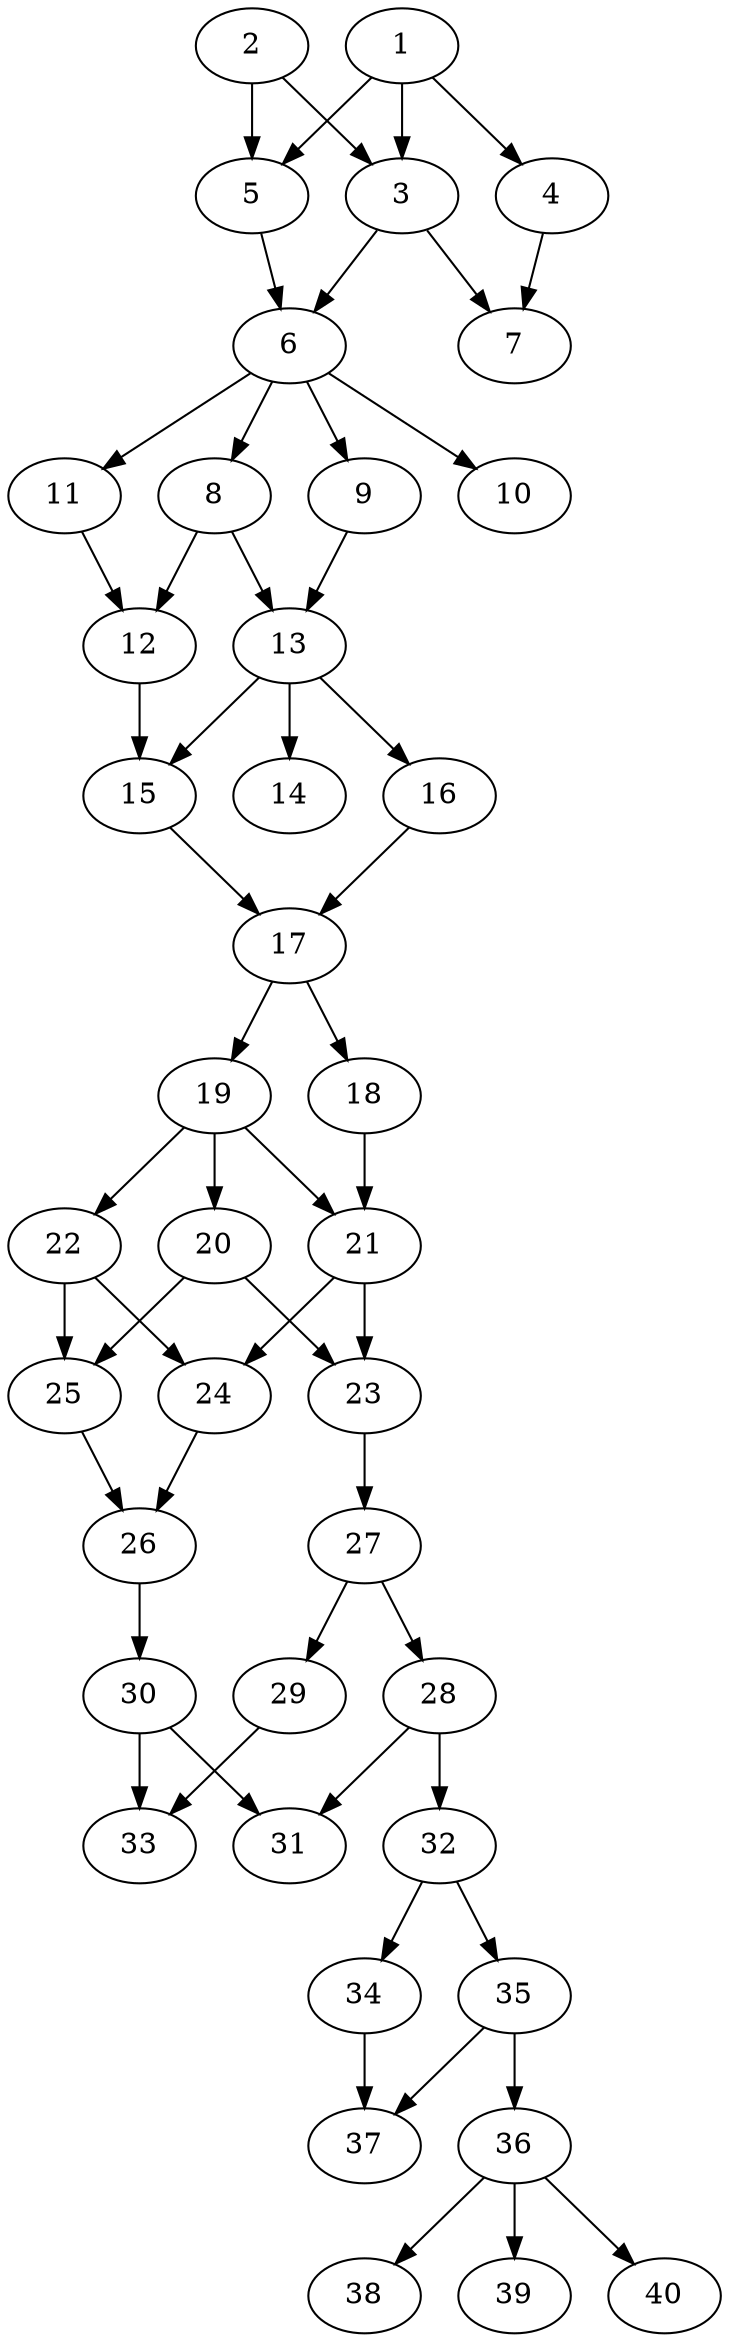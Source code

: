 // DAG automatically generated by daggen at Thu Oct  3 14:06:49 2019
// ./daggen --dot -n 40 --ccr 0.3 --fat 0.3 --regular 0.5 --density 0.6 --mindata 5242880 --maxdata 52428800 
digraph G {
  1 [size="31375360", alpha="0.01", expect_size="9412608"] 
  1 -> 3 [size ="9412608"]
  1 -> 4 [size ="9412608"]
  1 -> 5 [size ="9412608"]
  2 [size="124204373", alpha="0.14", expect_size="37261312"] 
  2 -> 3 [size ="37261312"]
  2 -> 5 [size ="37261312"]
  3 [size="152763733", alpha="0.15", expect_size="45829120"] 
  3 -> 6 [size ="45829120"]
  3 -> 7 [size ="45829120"]
  4 [size="161157120", alpha="0.01", expect_size="48347136"] 
  4 -> 7 [size ="48347136"]
  5 [size="115220480", alpha="0.16", expect_size="34566144"] 
  5 -> 6 [size ="34566144"]
  6 [size="158559573", alpha="0.05", expect_size="47567872"] 
  6 -> 8 [size ="47567872"]
  6 -> 9 [size ="47567872"]
  6 -> 10 [size ="47567872"]
  6 -> 11 [size ="47567872"]
  7 [size="135191893", alpha="0.15", expect_size="40557568"] 
  8 [size="147445760", alpha="0.05", expect_size="44233728"] 
  8 -> 12 [size ="44233728"]
  8 -> 13 [size ="44233728"]
  9 [size="74222933", alpha="0.18", expect_size="22266880"] 
  9 -> 13 [size ="22266880"]
  10 [size="155050667", alpha="0.03", expect_size="46515200"] 
  11 [size="137058987", alpha="0.09", expect_size="41117696"] 
  11 -> 12 [size ="41117696"]
  12 [size="145029120", alpha="0.09", expect_size="43508736"] 
  12 -> 15 [size ="43508736"]
  13 [size="95341227", alpha="0.05", expect_size="28602368"] 
  13 -> 14 [size ="28602368"]
  13 -> 15 [size ="28602368"]
  13 -> 16 [size ="28602368"]
  14 [size="54992213", alpha="0.01", expect_size="16497664"] 
  15 [size="63143253", alpha="0.08", expect_size="18942976"] 
  15 -> 17 [size ="18942976"]
  16 [size="32723627", alpha="0.05", expect_size="9817088"] 
  16 -> 17 [size ="9817088"]
  17 [size="68717227", alpha="0.10", expect_size="20615168"] 
  17 -> 18 [size ="20615168"]
  17 -> 19 [size ="20615168"]
  18 [size="29525333", alpha="0.04", expect_size="8857600"] 
  18 -> 21 [size ="8857600"]
  19 [size="70912000", alpha="0.02", expect_size="21273600"] 
  19 -> 20 [size ="21273600"]
  19 -> 21 [size ="21273600"]
  19 -> 22 [size ="21273600"]
  20 [size="58139307", alpha="0.08", expect_size="17441792"] 
  20 -> 23 [size ="17441792"]
  20 -> 25 [size ="17441792"]
  21 [size="78124373", alpha="0.16", expect_size="23437312"] 
  21 -> 23 [size ="23437312"]
  21 -> 24 [size ="23437312"]
  22 [size="148288853", alpha="0.18", expect_size="44486656"] 
  22 -> 24 [size ="44486656"]
  22 -> 25 [size ="44486656"]
  23 [size="60818773", alpha="0.17", expect_size="18245632"] 
  23 -> 27 [size ="18245632"]
  24 [size="98358613", alpha="0.14", expect_size="29507584"] 
  24 -> 26 [size ="29507584"]
  25 [size="107758933", alpha="0.04", expect_size="32327680"] 
  25 -> 26 [size ="32327680"]
  26 [size="170086400", alpha="0.12", expect_size="51025920"] 
  26 -> 30 [size ="51025920"]
  27 [size="54937600", alpha="0.14", expect_size="16481280"] 
  27 -> 28 [size ="16481280"]
  27 -> 29 [size ="16481280"]
  28 [size="136570880", alpha="0.13", expect_size="40971264"] 
  28 -> 31 [size ="40971264"]
  28 -> 32 [size ="40971264"]
  29 [size="170967040", alpha="0.20", expect_size="51290112"] 
  29 -> 33 [size ="51290112"]
  30 [size="28364800", alpha="0.04", expect_size="8509440"] 
  30 -> 31 [size ="8509440"]
  30 -> 33 [size ="8509440"]
  31 [size="93576533", alpha="0.03", expect_size="28072960"] 
  32 [size="65938773", alpha="0.18", expect_size="19781632"] 
  32 -> 34 [size ="19781632"]
  32 -> 35 [size ="19781632"]
  33 [size="52172800", alpha="0.03", expect_size="15651840"] 
  34 [size="30286507", alpha="0.13", expect_size="9085952"] 
  34 -> 37 [size ="9085952"]
  35 [size="143957333", alpha="0.09", expect_size="43187200"] 
  35 -> 36 [size ="43187200"]
  35 -> 37 [size ="43187200"]
  36 [size="19077120", alpha="0.06", expect_size="5723136"] 
  36 -> 38 [size ="5723136"]
  36 -> 39 [size ="5723136"]
  36 -> 40 [size ="5723136"]
  37 [size="111298560", alpha="0.10", expect_size="33389568"] 
  38 [size="66481493", alpha="0.16", expect_size="19944448"] 
  39 [size="171881813", alpha="0.09", expect_size="51564544"] 
  40 [size="169676800", alpha="0.06", expect_size="50903040"] 
}
